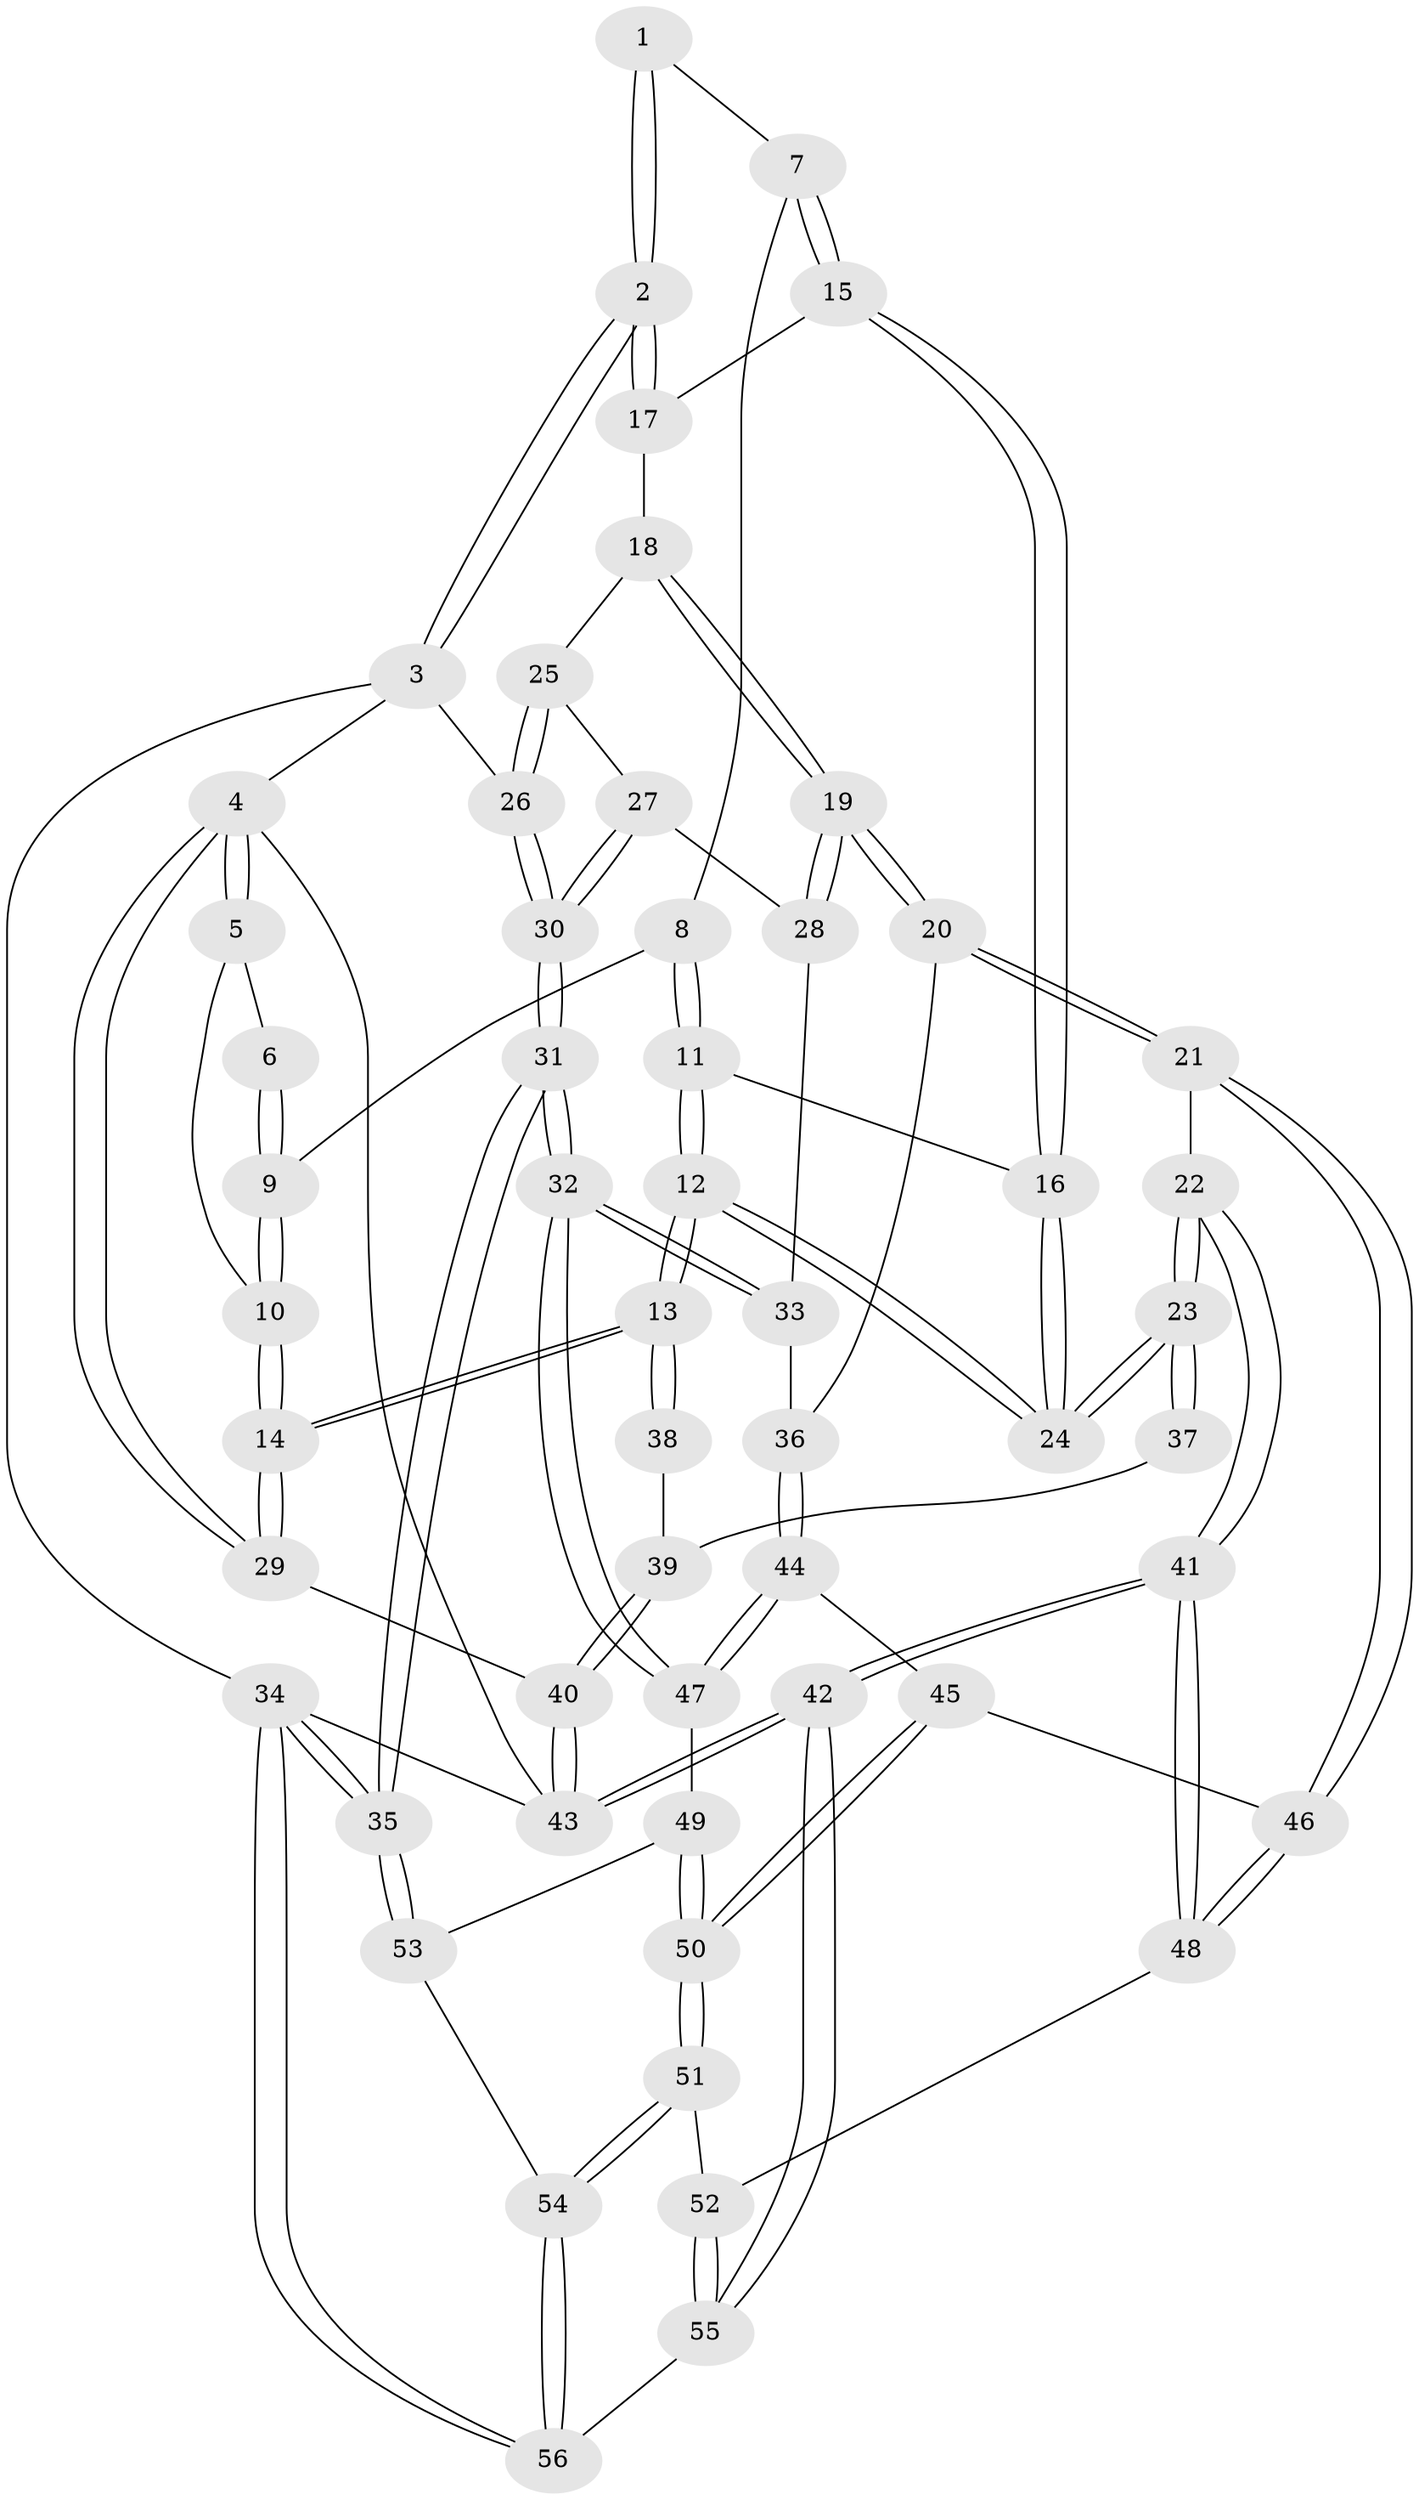 // coarse degree distribution, {3: 0.15625, 6: 0.15625, 8: 0.03125, 4: 0.28125, 5: 0.34375, 2: 0.03125}
// Generated by graph-tools (version 1.1) at 2025/42/03/06/25 10:42:31]
// undirected, 56 vertices, 137 edges
graph export_dot {
graph [start="1"]
  node [color=gray90,style=filled];
  1 [pos="+0.592342330463465+0"];
  2 [pos="+1+0"];
  3 [pos="+1+0"];
  4 [pos="+0+0"];
  5 [pos="+0+0"];
  6 [pos="+0.18304707234392634+0"];
  7 [pos="+0.5950599787861411+0.10258914703946766"];
  8 [pos="+0.26836723215726643+0.08960850076452999"];
  9 [pos="+0.2432175403574197+0.06692293095242653"];
  10 [pos="+0.07809609271017634+0.2373106569018255"];
  11 [pos="+0.3432279129714449+0.24959731896463075"];
  12 [pos="+0.10602550408814512+0.35088954922624066"];
  13 [pos="+0.05531048017427307+0.35105583648123667"];
  14 [pos="+0.0027180831280215006+0.34640574556691567"];
  15 [pos="+0.6164408288354457+0.15964418217018758"];
  16 [pos="+0.4006799462975148+0.30024610833109483"];
  17 [pos="+0.6354957417965591+0.1736601671027886"];
  18 [pos="+0.6398339227814952+0.1779385387545481"];
  19 [pos="+0.6473492443382834+0.3799410613327958"];
  20 [pos="+0.6303390075181331+0.4945382546570502"];
  21 [pos="+0.5629530041418841+0.5201429715018879"];
  22 [pos="+0.4344627383533527+0.5201463404408894"];
  23 [pos="+0.4051711013734285+0.4627073506986668"];
  24 [pos="+0.3968837065839315+0.43951573872021077"];
  25 [pos="+0.7055607822319337+0.18970295047741398"];
  26 [pos="+1+0"];
  27 [pos="+0.9073279505939073+0.26633820926223434"];
  28 [pos="+0.8767811812789331+0.32867324417986404"];
  29 [pos="+0+0.38932380583379517"];
  30 [pos="+1+0.15314761840968283"];
  31 [pos="+1+0.6401807258671177"];
  32 [pos="+1+0.6367711865664714"];
  33 [pos="+0.8570756060913695+0.39796767929984395"];
  34 [pos="+1+1"];
  35 [pos="+1+1"];
  36 [pos="+0.7384966651907506+0.5324415077678556"];
  37 [pos="+0.24231688661082254+0.47403135703886146"];
  38 [pos="+0.16122892725629795+0.42717986741933894"];
  39 [pos="+0.22045300146738944+0.48634334254500944"];
  40 [pos="+0+0.9906455128742807"];
  41 [pos="+0.27887499348188516+0.7571052667077047"];
  42 [pos="+0+1"];
  43 [pos="+0+1"];
  44 [pos="+0.7799560406006927+0.5839521053535319"];
  45 [pos="+0.6541884002837424+0.7405816462344267"];
  46 [pos="+0.6094984004741666+0.7345252793548219"];
  47 [pos="+0.8883494174062823+0.6635231986917668"];
  48 [pos="+0.599692926952901+0.743943458239674"];
  49 [pos="+0.8550954272283113+0.7246319562467428"];
  50 [pos="+0.7473130176961678+0.8204692366213411"];
  51 [pos="+0.725492159268662+0.9091142364554524"];
  52 [pos="+0.5784930843315511+0.89089701480084"];
  53 [pos="+0.8935708590624988+0.8622353136730271"];
  54 [pos="+0.7602644309123393+0.9708242758589339"];
  55 [pos="+0.04516369235204517+1"];
  56 [pos="+0.8361317104734127+1"];
  1 -- 2;
  1 -- 2;
  1 -- 7;
  2 -- 3;
  2 -- 3;
  2 -- 17;
  2 -- 17;
  3 -- 4;
  3 -- 26;
  3 -- 34;
  4 -- 5;
  4 -- 5;
  4 -- 29;
  4 -- 29;
  4 -- 43;
  5 -- 6;
  5 -- 10;
  6 -- 9;
  6 -- 9;
  7 -- 8;
  7 -- 15;
  7 -- 15;
  8 -- 9;
  8 -- 11;
  8 -- 11;
  9 -- 10;
  9 -- 10;
  10 -- 14;
  10 -- 14;
  11 -- 12;
  11 -- 12;
  11 -- 16;
  12 -- 13;
  12 -- 13;
  12 -- 24;
  12 -- 24;
  13 -- 14;
  13 -- 14;
  13 -- 38;
  13 -- 38;
  14 -- 29;
  14 -- 29;
  15 -- 16;
  15 -- 16;
  15 -- 17;
  16 -- 24;
  16 -- 24;
  17 -- 18;
  18 -- 19;
  18 -- 19;
  18 -- 25;
  19 -- 20;
  19 -- 20;
  19 -- 28;
  19 -- 28;
  20 -- 21;
  20 -- 21;
  20 -- 36;
  21 -- 22;
  21 -- 46;
  21 -- 46;
  22 -- 23;
  22 -- 23;
  22 -- 41;
  22 -- 41;
  23 -- 24;
  23 -- 24;
  23 -- 37;
  23 -- 37;
  25 -- 26;
  25 -- 26;
  25 -- 27;
  26 -- 30;
  26 -- 30;
  27 -- 28;
  27 -- 30;
  27 -- 30;
  28 -- 33;
  29 -- 40;
  30 -- 31;
  30 -- 31;
  31 -- 32;
  31 -- 32;
  31 -- 35;
  31 -- 35;
  32 -- 33;
  32 -- 33;
  32 -- 47;
  32 -- 47;
  33 -- 36;
  34 -- 35;
  34 -- 35;
  34 -- 56;
  34 -- 56;
  34 -- 43;
  35 -- 53;
  35 -- 53;
  36 -- 44;
  36 -- 44;
  37 -- 39;
  38 -- 39;
  39 -- 40;
  39 -- 40;
  40 -- 43;
  40 -- 43;
  41 -- 42;
  41 -- 42;
  41 -- 48;
  41 -- 48;
  42 -- 43;
  42 -- 43;
  42 -- 55;
  42 -- 55;
  44 -- 45;
  44 -- 47;
  44 -- 47;
  45 -- 46;
  45 -- 50;
  45 -- 50;
  46 -- 48;
  46 -- 48;
  47 -- 49;
  48 -- 52;
  49 -- 50;
  49 -- 50;
  49 -- 53;
  50 -- 51;
  50 -- 51;
  51 -- 52;
  51 -- 54;
  51 -- 54;
  52 -- 55;
  52 -- 55;
  53 -- 54;
  54 -- 56;
  54 -- 56;
  55 -- 56;
}
